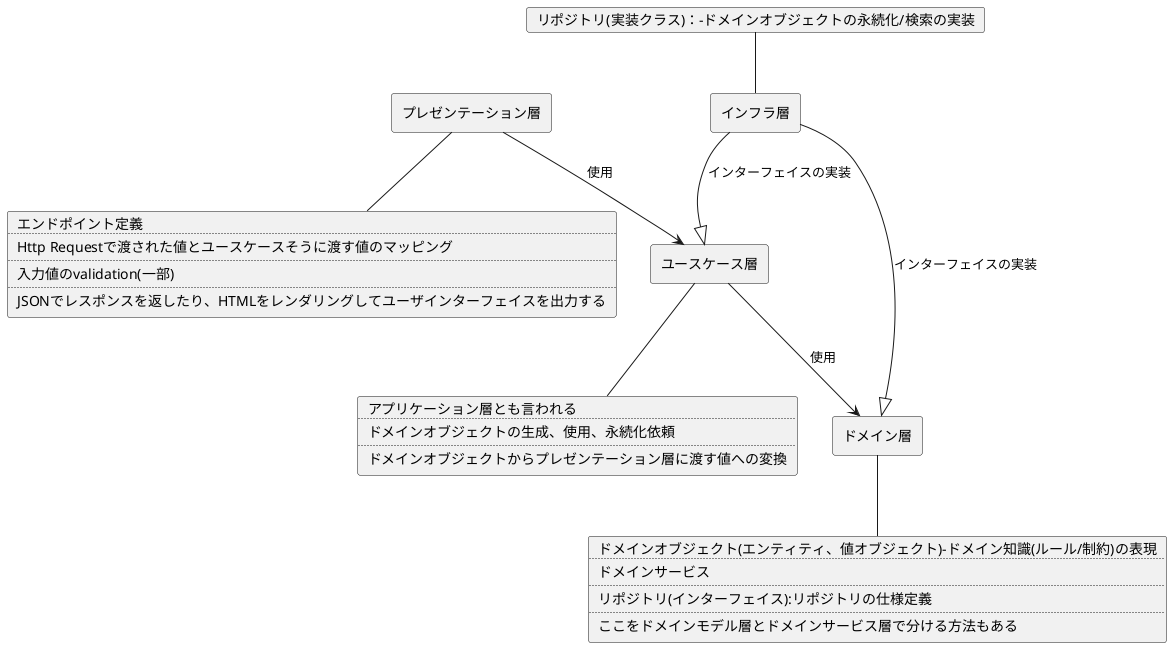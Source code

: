 @startuml

agent プレゼンテーション層

card プレゼンテーション層役割 [
エンドポイント定義
....
Http Requestで渡された値とユースケースそうに渡す値のマッピング
....
入力値のvalidation(一部)
....
JSONでレスポンスを返したり、HTMLをレンダリングしてユーザインターフェイスを出力する
]

agent ユースケース層

card ユースケース層役割 [
アプリケーション層とも言われる
....
ドメインオブジェクトの生成、使用、永続化依頼
....
ドメインオブジェクトからプレゼンテーション層に渡す値への変換
]

agent ドメイン層

card ドメイン層役割 [
ドメインオブジェクト(エンティティ、値オブジェクト)-ドメイン知識(ルール/制約)の表現
....
ドメインサービス
....
リポジトリ(インターフェイス):リポジトリの仕様定義
....
ここをドメインモデル層とドメインサービス層で分ける方法もある
]

agent インフラ層

card インフラ層役割 [
リポジトリ(実装クラス)：-ドメインオブジェクトの永続化/検索の実装
]


プレゼンテーション層 -- プレゼンテーション層役割
ユースケース層 -- ユースケース層役割
ドメイン層 -- ドメイン層役割
インフラ層役割 -- インフラ層
プレゼンテーション層 --> ユースケース層 : 使用
ユースケース層 --> ドメイン層 : 使用
インフラ層 --^ ドメイン層 : インターフェイスの実装
インフラ層 --^ ユースケース層 : インターフェイスの実装

@enduml
